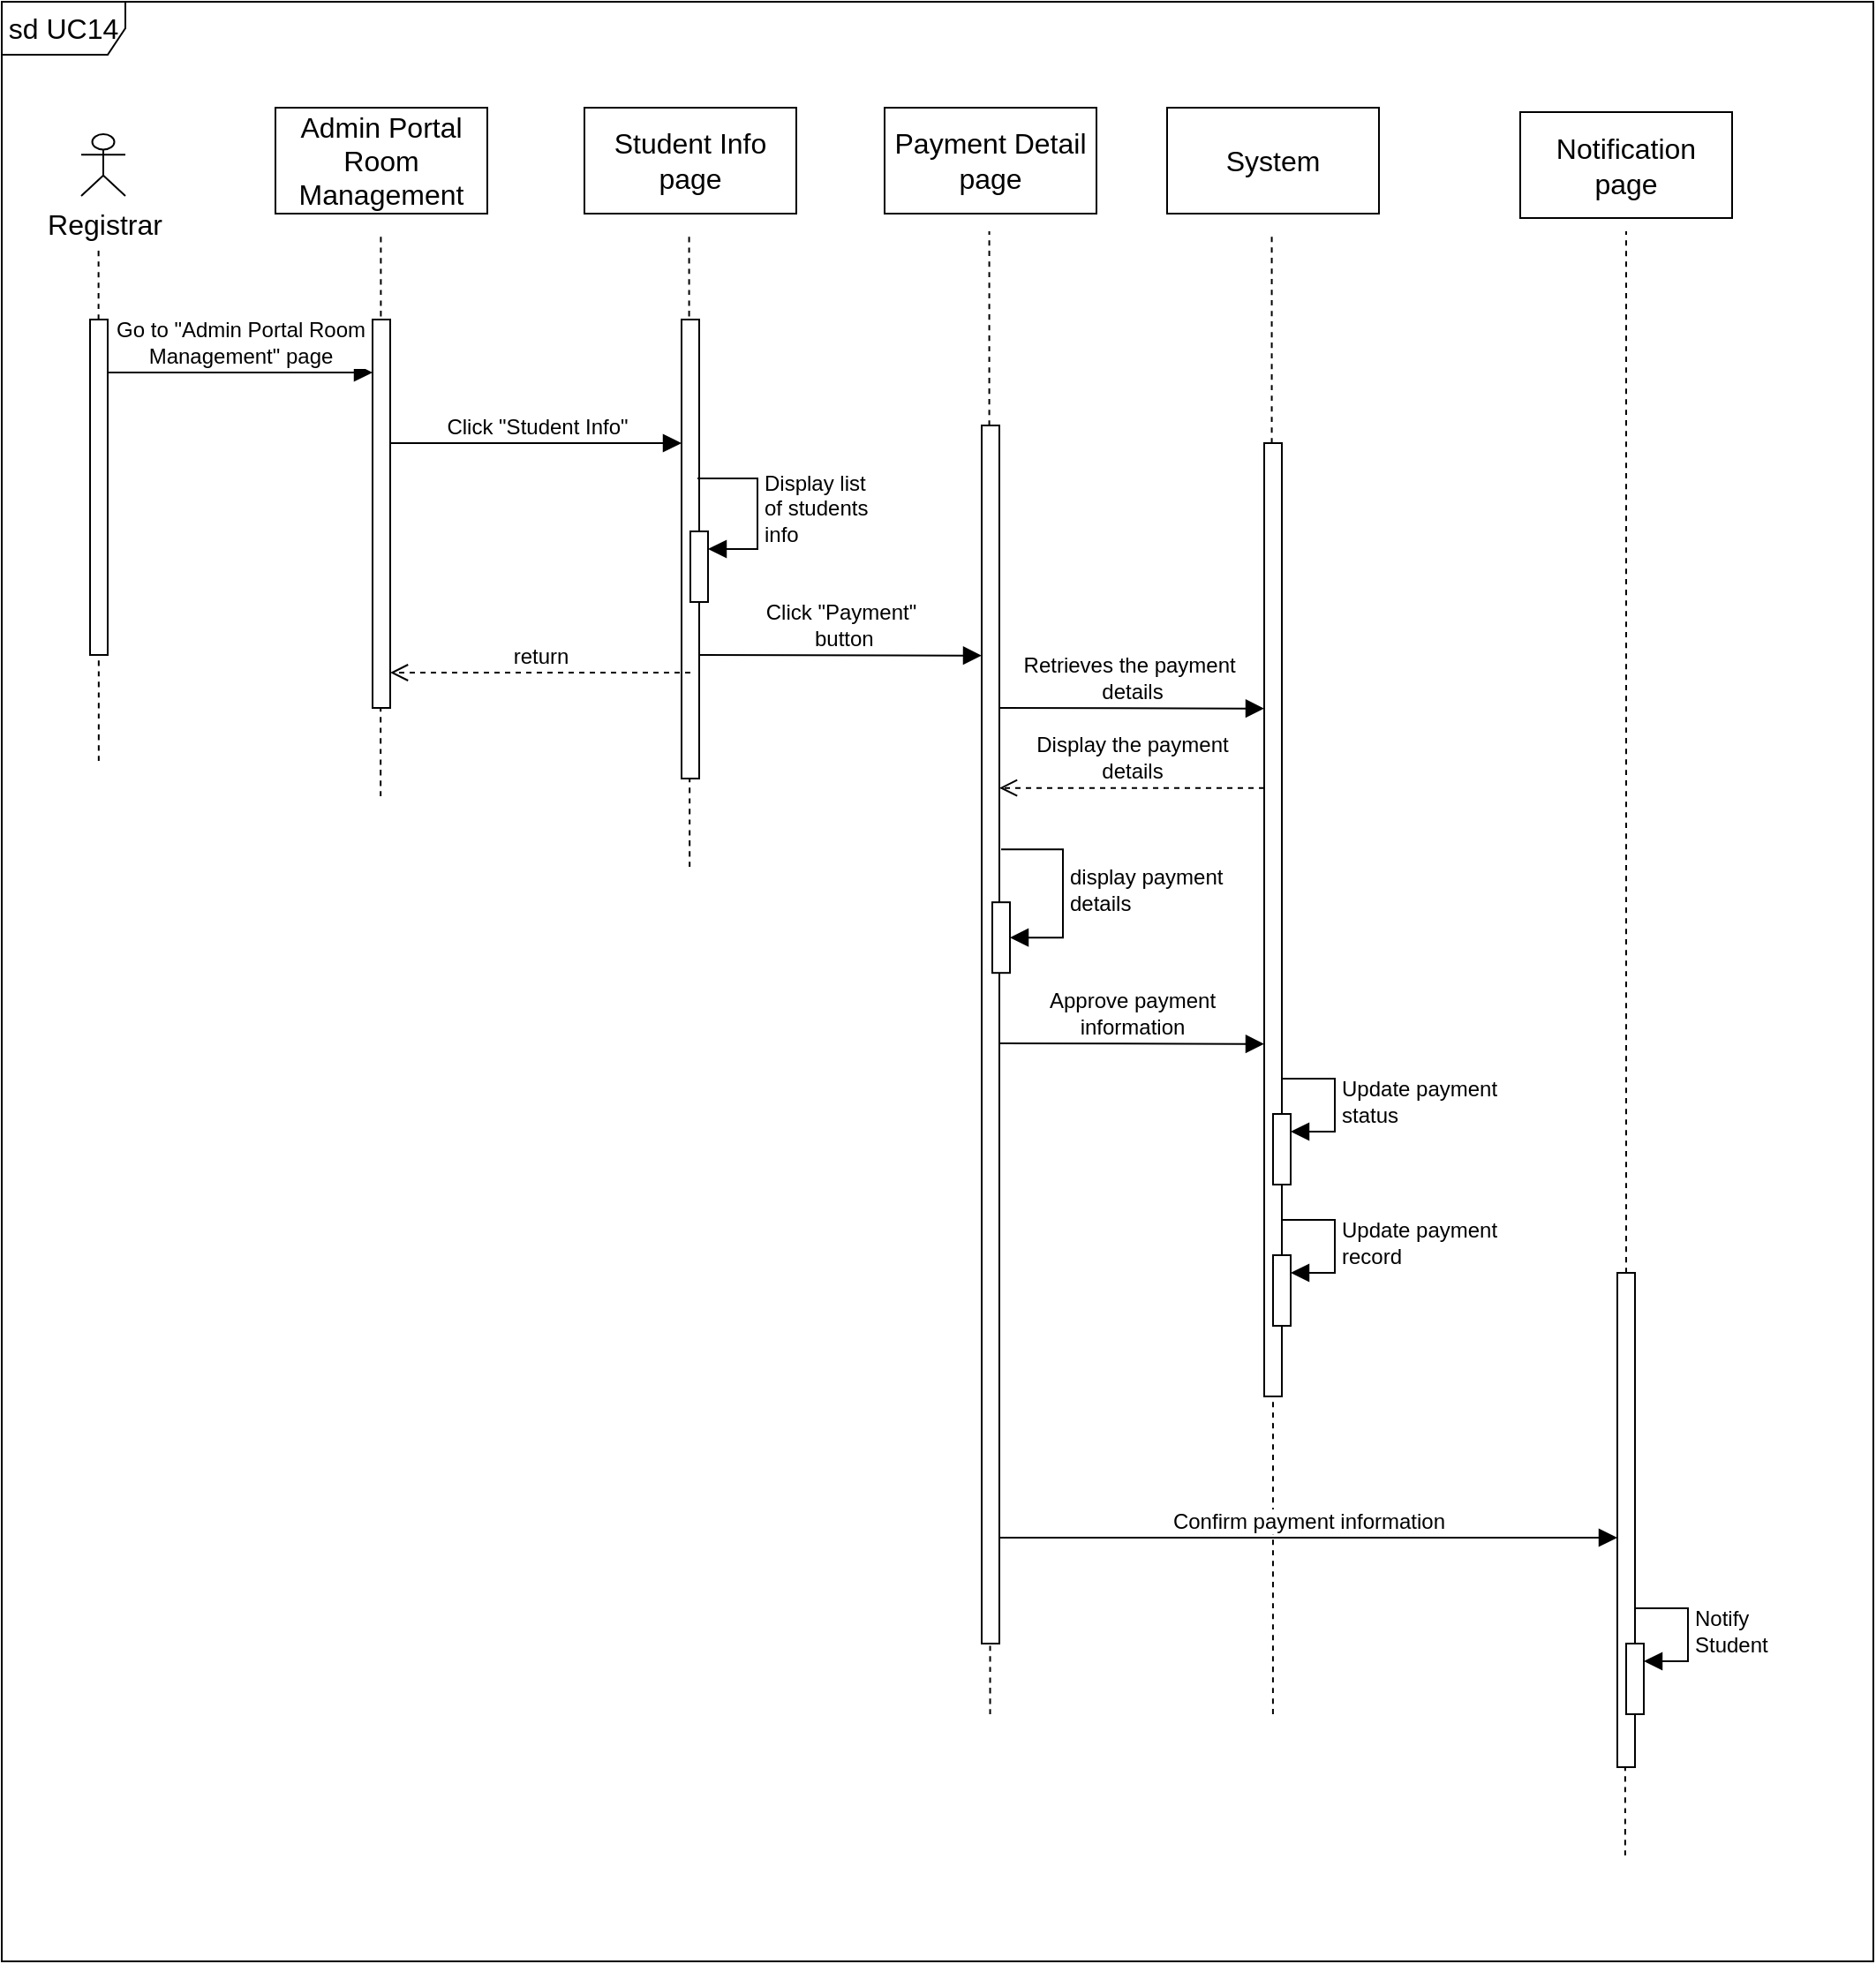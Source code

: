 <mxfile version="21.3.7" type="device">
  <diagram name="Page-1" id="2YBvvXClWsGukQMizWep">
    <mxGraphModel dx="802" dy="929" grid="1" gridSize="10" guides="1" tooltips="1" connect="1" arrows="1" fold="1" page="1" pageScale="1" pageWidth="850" pageHeight="1100" math="0" shadow="0">
      <root>
        <mxCell id="0" />
        <mxCell id="1" parent="0" />
        <mxCell id="eEOEgGMzsaSdzG_T69ij-72" value="" style="endArrow=none;dashed=1;html=1;rounded=0;fontSize=12;startSize=8;endSize=8;curved=1;" edge="1" parent="1">
          <mxGeometry width="50" height="50" relative="1" as="geometry">
            <mxPoint x="929.44" y="1150" as="sourcePoint" />
            <mxPoint x="929.44" y="1090" as="targetPoint" />
          </mxGeometry>
        </mxCell>
        <mxCell id="eEOEgGMzsaSdzG_T69ij-52" value="" style="endArrow=none;dashed=1;html=1;rounded=0;fontSize=12;startSize=8;endSize=8;curved=1;" edge="1" parent="1">
          <mxGeometry width="50" height="50" relative="1" as="geometry">
            <mxPoint x="569.77" y="1070" as="sourcePoint" />
            <mxPoint x="569.77" y="1010" as="targetPoint" />
          </mxGeometry>
        </mxCell>
        <mxCell id="eEOEgGMzsaSdzG_T69ij-53" value="" style="endArrow=none;dashed=1;html=1;rounded=0;fontSize=12;startSize=8;endSize=8;curved=1;exitX=0.333;exitY=0;exitDx=0;exitDy=0;exitPerimeter=0;" edge="1" parent="1">
          <mxGeometry width="50" height="50" relative="1" as="geometry">
            <mxPoint x="729.96" y="1070" as="sourcePoint" />
            <mxPoint x="730.0" y="880" as="targetPoint" />
          </mxGeometry>
        </mxCell>
        <mxCell id="eEOEgGMzsaSdzG_T69ij-13" value="" style="endArrow=none;dashed=1;html=1;rounded=0;fontSize=12;startSize=8;endSize=8;curved=1;" edge="1" parent="1">
          <mxGeometry width="50" height="50" relative="1" as="geometry">
            <mxPoint x="224.58" y="550" as="sourcePoint" />
            <mxPoint x="224.58" y="490" as="targetPoint" />
          </mxGeometry>
        </mxCell>
        <mxCell id="eEOEgGMzsaSdzG_T69ij-3" value="" style="endArrow=none;dashed=1;html=1;rounded=0;fontSize=12;startSize=8;endSize=8;curved=1;" edge="1" parent="1">
          <mxGeometry width="50" height="50" relative="1" as="geometry">
            <mxPoint x="64.81" y="280" as="sourcePoint" />
            <mxPoint x="64.81" y="240" as="targetPoint" />
          </mxGeometry>
        </mxCell>
        <mxCell id="eEOEgGMzsaSdzG_T69ij-6" value="Registrar" style="shape=umlActor;verticalLabelPosition=bottom;verticalAlign=top;html=1;fontSize=16;" vertex="1" parent="1">
          <mxGeometry x="55" y="175" width="25" height="35" as="geometry" />
        </mxCell>
        <mxCell id="eEOEgGMzsaSdzG_T69ij-8" value="" style="html=1;points=[];perimeter=orthogonalPerimeter;outlineConnect=0;targetShapes=umlLifeline;portConstraint=eastwest;newEdgeStyle={&quot;edgeStyle&quot;:&quot;elbowEdgeStyle&quot;,&quot;elbow&quot;:&quot;vertical&quot;,&quot;curved&quot;:0,&quot;rounded&quot;:0};fontSize=16;" vertex="1" parent="1">
          <mxGeometry x="60" y="280" width="10" height="190" as="geometry" />
        </mxCell>
        <mxCell id="eEOEgGMzsaSdzG_T69ij-9" value="" style="endArrow=none;dashed=1;html=1;rounded=0;fontSize=12;startSize=8;endSize=8;curved=1;" edge="1" parent="1">
          <mxGeometry width="50" height="50" relative="1" as="geometry">
            <mxPoint x="64.92" y="530" as="sourcePoint" />
            <mxPoint x="64.92" y="470" as="targetPoint" />
          </mxGeometry>
        </mxCell>
        <mxCell id="eEOEgGMzsaSdzG_T69ij-10" value="Admin Portal Room Management" style="html=1;whiteSpace=wrap;fontSize=16;" vertex="1" parent="1">
          <mxGeometry x="165" y="160" width="120" height="60" as="geometry" />
        </mxCell>
        <mxCell id="eEOEgGMzsaSdzG_T69ij-11" value="" style="endArrow=none;dashed=1;html=1;rounded=0;fontSize=12;startSize=8;endSize=8;curved=1;" edge="1" parent="1">
          <mxGeometry width="50" height="50" relative="1" as="geometry">
            <mxPoint x="224.7" y="290" as="sourcePoint" />
            <mxPoint x="224.7" y="230" as="targetPoint" />
          </mxGeometry>
        </mxCell>
        <mxCell id="eEOEgGMzsaSdzG_T69ij-12" value="" style="html=1;points=[];perimeter=orthogonalPerimeter;outlineConnect=0;targetShapes=umlLifeline;portConstraint=eastwest;newEdgeStyle={&quot;edgeStyle&quot;:&quot;elbowEdgeStyle&quot;,&quot;elbow&quot;:&quot;vertical&quot;,&quot;curved&quot;:0,&quot;rounded&quot;:0};fontSize=16;" vertex="1" parent="1">
          <mxGeometry x="220" y="280" width="10" height="220" as="geometry" />
        </mxCell>
        <mxCell id="eEOEgGMzsaSdzG_T69ij-19" value="Go to &quot;Admin Portal Room&lt;br&gt;Management&quot; page" style="html=1;verticalAlign=bottom;endArrow=block;edgeStyle=elbowEdgeStyle;elbow=vertical;curved=0;rounded=0;fontSize=12;startSize=8;endSize=8;" edge="1" parent="1" source="eEOEgGMzsaSdzG_T69ij-8" target="eEOEgGMzsaSdzG_T69ij-12">
          <mxGeometry width="80" relative="1" as="geometry">
            <mxPoint x="35" y="340" as="sourcePoint" />
            <mxPoint x="265" y="340" as="targetPoint" />
            <Array as="points">
              <mxPoint x="100" y="310" />
              <mxPoint x="110" y="300" />
              <mxPoint x="130" y="380" />
              <mxPoint x="55" y="320" />
            </Array>
          </mxGeometry>
        </mxCell>
        <mxCell id="eEOEgGMzsaSdzG_T69ij-21" value="Student Info page" style="html=1;whiteSpace=wrap;fontSize=16;" vertex="1" parent="1">
          <mxGeometry x="340" y="160" width="120" height="60" as="geometry" />
        </mxCell>
        <mxCell id="eEOEgGMzsaSdzG_T69ij-22" value="" style="endArrow=none;dashed=1;html=1;rounded=0;fontSize=12;startSize=8;endSize=8;curved=1;" edge="1" parent="1">
          <mxGeometry width="50" height="50" relative="1" as="geometry">
            <mxPoint x="399.58" y="590" as="sourcePoint" />
            <mxPoint x="399.58" y="530" as="targetPoint" />
          </mxGeometry>
        </mxCell>
        <mxCell id="eEOEgGMzsaSdzG_T69ij-23" value="" style="endArrow=none;dashed=1;html=1;rounded=0;fontSize=12;startSize=8;endSize=8;curved=1;" edge="1" parent="1">
          <mxGeometry width="50" height="50" relative="1" as="geometry">
            <mxPoint x="399.29" y="290" as="sourcePoint" />
            <mxPoint x="399.29" y="230" as="targetPoint" />
          </mxGeometry>
        </mxCell>
        <mxCell id="eEOEgGMzsaSdzG_T69ij-24" value="" style="html=1;points=[];perimeter=orthogonalPerimeter;outlineConnect=0;targetShapes=umlLifeline;portConstraint=eastwest;newEdgeStyle={&quot;edgeStyle&quot;:&quot;elbowEdgeStyle&quot;,&quot;elbow&quot;:&quot;vertical&quot;,&quot;curved&quot;:0,&quot;rounded&quot;:0};fontSize=16;" vertex="1" parent="1">
          <mxGeometry x="395" y="280" width="10" height="260" as="geometry" />
        </mxCell>
        <mxCell id="eEOEgGMzsaSdzG_T69ij-25" value="Click &quot;Student Info&quot;" style="html=1;verticalAlign=bottom;endArrow=block;edgeStyle=elbowEdgeStyle;elbow=vertical;curved=0;rounded=0;fontSize=12;startSize=8;endSize=8;" edge="1" parent="1" target="eEOEgGMzsaSdzG_T69ij-24">
          <mxGeometry width="80" relative="1" as="geometry">
            <mxPoint x="230" y="350" as="sourcePoint" />
            <mxPoint x="310" y="350" as="targetPoint" />
          </mxGeometry>
        </mxCell>
        <mxCell id="eEOEgGMzsaSdzG_T69ij-26" value="Payment Detail&lt;br&gt;page" style="html=1;whiteSpace=wrap;fontSize=16;" vertex="1" parent="1">
          <mxGeometry x="510" y="160" width="120" height="60" as="geometry" />
        </mxCell>
        <mxCell id="eEOEgGMzsaSdzG_T69ij-27" value="" style="endArrow=none;dashed=1;html=1;rounded=0;fontSize=12;startSize=8;endSize=8;curved=1;" edge="1" parent="1">
          <mxGeometry width="50" height="50" relative="1" as="geometry">
            <mxPoint x="569.58" y="640" as="sourcePoint" />
            <mxPoint x="569.58" y="580" as="targetPoint" />
          </mxGeometry>
        </mxCell>
        <mxCell id="eEOEgGMzsaSdzG_T69ij-28" value="" style="endArrow=none;dashed=1;html=1;rounded=0;fontSize=12;startSize=8;endSize=8;curved=1;" edge="1" parent="1" source="eEOEgGMzsaSdzG_T69ij-29">
          <mxGeometry width="50" height="50" relative="1" as="geometry">
            <mxPoint x="569.29" y="290" as="sourcePoint" />
            <mxPoint x="569.29" y="230" as="targetPoint" />
          </mxGeometry>
        </mxCell>
        <mxCell id="eEOEgGMzsaSdzG_T69ij-29" value="" style="html=1;points=[];perimeter=orthogonalPerimeter;outlineConnect=0;targetShapes=umlLifeline;portConstraint=eastwest;newEdgeStyle={&quot;edgeStyle&quot;:&quot;elbowEdgeStyle&quot;,&quot;elbow&quot;:&quot;vertical&quot;,&quot;curved&quot;:0,&quot;rounded&quot;:0};fontSize=16;" vertex="1" parent="1">
          <mxGeometry x="565" y="340" width="10" height="690" as="geometry" />
        </mxCell>
        <mxCell id="eEOEgGMzsaSdzG_T69ij-30" value="System" style="html=1;whiteSpace=wrap;fontSize=16;" vertex="1" parent="1">
          <mxGeometry x="670" y="160" width="120" height="60" as="geometry" />
        </mxCell>
        <mxCell id="eEOEgGMzsaSdzG_T69ij-31" value="" style="endArrow=none;dashed=1;html=1;rounded=0;fontSize=12;startSize=8;endSize=8;curved=1;" edge="1" parent="1">
          <mxGeometry width="50" height="50" relative="1" as="geometry">
            <mxPoint x="729.57" y="650" as="sourcePoint" />
            <mxPoint x="729.57" y="590" as="targetPoint" />
          </mxGeometry>
        </mxCell>
        <mxCell id="eEOEgGMzsaSdzG_T69ij-32" value="" style="endArrow=none;dashed=1;html=1;rounded=0;fontSize=12;startSize=8;endSize=8;curved=1;" edge="1" parent="1" source="eEOEgGMzsaSdzG_T69ij-33">
          <mxGeometry width="50" height="50" relative="1" as="geometry">
            <mxPoint x="729.29" y="290" as="sourcePoint" />
            <mxPoint x="729.29" y="230" as="targetPoint" />
          </mxGeometry>
        </mxCell>
        <mxCell id="eEOEgGMzsaSdzG_T69ij-33" value="" style="html=1;points=[];perimeter=orthogonalPerimeter;outlineConnect=0;targetShapes=umlLifeline;portConstraint=eastwest;newEdgeStyle={&quot;edgeStyle&quot;:&quot;elbowEdgeStyle&quot;,&quot;elbow&quot;:&quot;vertical&quot;,&quot;curved&quot;:0,&quot;rounded&quot;:0};fontSize=16;" vertex="1" parent="1">
          <mxGeometry x="725" y="350" width="10" height="540" as="geometry" />
        </mxCell>
        <mxCell id="eEOEgGMzsaSdzG_T69ij-34" value="" style="html=1;points=[];perimeter=orthogonalPerimeter;outlineConnect=0;targetShapes=umlLifeline;portConstraint=eastwest;newEdgeStyle={&quot;edgeStyle&quot;:&quot;elbowEdgeStyle&quot;,&quot;elbow&quot;:&quot;vertical&quot;,&quot;curved&quot;:0,&quot;rounded&quot;:0};fontSize=16;" vertex="1" parent="1">
          <mxGeometry x="400" y="400" width="10" height="40" as="geometry" />
        </mxCell>
        <mxCell id="eEOEgGMzsaSdzG_T69ij-35" value="Display list&lt;br&gt;of students&lt;br&gt;info" style="html=1;align=left;spacingLeft=2;endArrow=block;rounded=0;edgeStyle=orthogonalEdgeStyle;curved=0;rounded=0;fontSize=12;startSize=8;endSize=8;" edge="1" target="eEOEgGMzsaSdzG_T69ij-34" parent="1">
          <mxGeometry relative="1" as="geometry">
            <mxPoint x="404" y="370.0" as="sourcePoint" />
            <Array as="points">
              <mxPoint x="438" y="370" />
              <mxPoint x="438" y="410" />
            </Array>
          </mxGeometry>
        </mxCell>
        <mxCell id="eEOEgGMzsaSdzG_T69ij-37" value="return" style="html=1;verticalAlign=bottom;endArrow=open;dashed=1;endSize=8;edgeStyle=elbowEdgeStyle;elbow=vertical;curved=0;rounded=0;fontSize=12;" edge="1" parent="1" target="eEOEgGMzsaSdzG_T69ij-12">
          <mxGeometry relative="1" as="geometry">
            <mxPoint x="400" y="480" as="sourcePoint" />
            <mxPoint x="315" y="430.09" as="targetPoint" />
            <Array as="points">
              <mxPoint x="290" y="480" />
              <mxPoint x="290" y="390" />
            </Array>
          </mxGeometry>
        </mxCell>
        <mxCell id="eEOEgGMzsaSdzG_T69ij-45" value="sd UC14" style="shape=umlFrame;whiteSpace=wrap;html=1;pointerEvents=0;fontSize=16;width=70;height=30;" vertex="1" parent="1">
          <mxGeometry x="10" y="100" width="1060" height="1110" as="geometry" />
        </mxCell>
        <mxCell id="eEOEgGMzsaSdzG_T69ij-50" value="" style="html=1;points=[];perimeter=orthogonalPerimeter;outlineConnect=0;targetShapes=umlLifeline;portConstraint=eastwest;newEdgeStyle={&quot;edgeStyle&quot;:&quot;elbowEdgeStyle&quot;,&quot;elbow&quot;:&quot;vertical&quot;,&quot;curved&quot;:0,&quot;rounded&quot;:0};fontSize=16;" vertex="1" parent="1">
          <mxGeometry x="571" y="610.09" width="10" height="40" as="geometry" />
        </mxCell>
        <mxCell id="eEOEgGMzsaSdzG_T69ij-51" value="display payment&lt;br&gt;details" style="html=1;align=left;spacingLeft=2;endArrow=block;rounded=0;edgeStyle=orthogonalEdgeStyle;curved=0;rounded=0;fontSize=12;startSize=8;endSize=8;" edge="1" target="eEOEgGMzsaSdzG_T69ij-50" parent="1">
          <mxGeometry relative="1" as="geometry">
            <mxPoint x="576" y="580.09" as="sourcePoint" />
            <Array as="points">
              <mxPoint x="611" y="580.09" />
              <mxPoint x="611" y="630.09" />
            </Array>
          </mxGeometry>
        </mxCell>
        <mxCell id="eEOEgGMzsaSdzG_T69ij-58" value="Retrieves the payment&amp;nbsp;&lt;br&gt;details" style="html=1;verticalAlign=bottom;endArrow=block;edgeStyle=elbowEdgeStyle;elbow=vertical;curved=0;rounded=0;fontSize=12;startSize=8;endSize=8;" edge="1" parent="1">
          <mxGeometry x="-0.002" width="80" relative="1" as="geometry">
            <mxPoint x="575" y="500" as="sourcePoint" />
            <mxPoint x="725" y="500.34" as="targetPoint" />
            <Array as="points">
              <mxPoint x="690" y="500.34" />
              <mxPoint x="720" y="515.34" />
            </Array>
            <mxPoint as="offset" />
          </mxGeometry>
        </mxCell>
        <mxCell id="eEOEgGMzsaSdzG_T69ij-59" value="Display the payment&lt;br&gt;details" style="html=1;verticalAlign=bottom;endArrow=open;dashed=1;endSize=8;edgeStyle=elbowEdgeStyle;elbow=vertical;curved=0;rounded=0;fontSize=12;" edge="1" parent="1">
          <mxGeometry relative="1" as="geometry">
            <mxPoint x="725" y="545.34" as="sourcePoint" />
            <mxPoint x="575" y="545.34" as="targetPoint" />
            <Array as="points">
              <mxPoint x="710" y="545.34" />
              <mxPoint x="625" y="535.34" />
              <mxPoint x="625" y="445.34" />
            </Array>
          </mxGeometry>
        </mxCell>
        <mxCell id="eEOEgGMzsaSdzG_T69ij-60" value="Click &quot;Payment&quot;&lt;br&gt;&amp;nbsp;button" style="html=1;verticalAlign=bottom;endArrow=block;edgeStyle=elbowEdgeStyle;elbow=vertical;curved=0;rounded=0;fontSize=12;startSize=8;endSize=8;" edge="1" parent="1" target="eEOEgGMzsaSdzG_T69ij-29">
          <mxGeometry x="-0.002" width="80" relative="1" as="geometry">
            <mxPoint x="405" y="470" as="sourcePoint" />
            <mxPoint x="555" y="470.34" as="targetPoint" />
            <Array as="points">
              <mxPoint x="520" y="470.34" />
              <mxPoint x="550" y="485.34" />
            </Array>
            <mxPoint as="offset" />
          </mxGeometry>
        </mxCell>
        <mxCell id="eEOEgGMzsaSdzG_T69ij-61" value="Approve&amp;nbsp;payment&lt;br&gt;information" style="html=1;verticalAlign=bottom;endArrow=block;edgeStyle=elbowEdgeStyle;elbow=vertical;curved=0;rounded=0;fontSize=12;startSize=8;endSize=8;" edge="1" parent="1">
          <mxGeometry x="-0.002" width="80" relative="1" as="geometry">
            <mxPoint x="575" y="690" as="sourcePoint" />
            <mxPoint x="725" y="690.34" as="targetPoint" />
            <Array as="points">
              <mxPoint x="690" y="690.34" />
              <mxPoint x="720" y="705.34" />
            </Array>
            <mxPoint as="offset" />
          </mxGeometry>
        </mxCell>
        <mxCell id="eEOEgGMzsaSdzG_T69ij-62" value="" style="html=1;points=[];perimeter=orthogonalPerimeter;outlineConnect=0;targetShapes=umlLifeline;portConstraint=eastwest;newEdgeStyle={&quot;edgeStyle&quot;:&quot;elbowEdgeStyle&quot;,&quot;elbow&quot;:&quot;vertical&quot;,&quot;curved&quot;:0,&quot;rounded&quot;:0};fontSize=16;" vertex="1" parent="1">
          <mxGeometry x="730" y="730" width="10" height="40" as="geometry" />
        </mxCell>
        <mxCell id="eEOEgGMzsaSdzG_T69ij-63" value="Update payment&lt;br&gt;status" style="html=1;align=left;spacingLeft=2;endArrow=block;rounded=0;edgeStyle=orthogonalEdgeStyle;curved=0;rounded=0;fontSize=12;startSize=8;endSize=8;" edge="1" target="eEOEgGMzsaSdzG_T69ij-62" parent="1">
          <mxGeometry relative="1" as="geometry">
            <mxPoint x="735" y="710" as="sourcePoint" />
            <Array as="points">
              <mxPoint x="765" y="740" />
            </Array>
          </mxGeometry>
        </mxCell>
        <mxCell id="eEOEgGMzsaSdzG_T69ij-64" value="" style="html=1;points=[];perimeter=orthogonalPerimeter;outlineConnect=0;targetShapes=umlLifeline;portConstraint=eastwest;newEdgeStyle={&quot;edgeStyle&quot;:&quot;elbowEdgeStyle&quot;,&quot;elbow&quot;:&quot;vertical&quot;,&quot;curved&quot;:0,&quot;rounded&quot;:0};fontSize=16;" vertex="1" parent="1">
          <mxGeometry x="730" y="810" width="10" height="40" as="geometry" />
        </mxCell>
        <mxCell id="eEOEgGMzsaSdzG_T69ij-65" value="Update payment&lt;br&gt;record" style="html=1;align=left;spacingLeft=2;endArrow=block;rounded=0;edgeStyle=orthogonalEdgeStyle;curved=0;rounded=0;fontSize=12;startSize=8;endSize=8;" edge="1" target="eEOEgGMzsaSdzG_T69ij-64" parent="1">
          <mxGeometry relative="1" as="geometry">
            <mxPoint x="735" y="790" as="sourcePoint" />
            <Array as="points">
              <mxPoint x="765" y="820" />
            </Array>
          </mxGeometry>
        </mxCell>
        <mxCell id="eEOEgGMzsaSdzG_T69ij-66" value="Notification page" style="html=1;whiteSpace=wrap;fontSize=16;" vertex="1" parent="1">
          <mxGeometry x="870" y="162.5" width="120" height="60" as="geometry" />
        </mxCell>
        <mxCell id="eEOEgGMzsaSdzG_T69ij-70" value="" style="html=1;points=[];perimeter=orthogonalPerimeter;outlineConnect=0;targetShapes=umlLifeline;portConstraint=eastwest;newEdgeStyle={&quot;edgeStyle&quot;:&quot;elbowEdgeStyle&quot;,&quot;elbow&quot;:&quot;vertical&quot;,&quot;curved&quot;:0,&quot;rounded&quot;:0};fontSize=16;" vertex="1" parent="1">
          <mxGeometry x="925" y="820" width="10" height="280" as="geometry" />
        </mxCell>
        <mxCell id="eEOEgGMzsaSdzG_T69ij-71" value="" style="endArrow=none;dashed=1;html=1;rounded=0;fontSize=12;startSize=8;endSize=8;curved=1;" edge="1" parent="1" source="eEOEgGMzsaSdzG_T69ij-70">
          <mxGeometry width="50" height="50" relative="1" as="geometry">
            <mxPoint x="880" y="860" as="sourcePoint" />
            <mxPoint x="930" y="230" as="targetPoint" />
          </mxGeometry>
        </mxCell>
        <mxCell id="eEOEgGMzsaSdzG_T69ij-73" value="Confirm payment information" style="html=1;verticalAlign=bottom;endArrow=block;edgeStyle=elbowEdgeStyle;elbow=vertical;curved=0;rounded=0;fontSize=12;startSize=8;endSize=8;" edge="1" parent="1" source="eEOEgGMzsaSdzG_T69ij-29" target="eEOEgGMzsaSdzG_T69ij-70">
          <mxGeometry x="-0.002" width="80" relative="1" as="geometry">
            <mxPoint x="735" y="920" as="sourcePoint" />
            <mxPoint x="885" y="920.34" as="targetPoint" />
            <Array as="points">
              <mxPoint x="670" y="970" />
              <mxPoint x="790" y="960" />
              <mxPoint x="850" y="920.34" />
              <mxPoint x="880" y="935.34" />
            </Array>
            <mxPoint as="offset" />
          </mxGeometry>
        </mxCell>
        <mxCell id="eEOEgGMzsaSdzG_T69ij-75" value="" style="html=1;points=[];perimeter=orthogonalPerimeter;outlineConnect=0;targetShapes=umlLifeline;portConstraint=eastwest;newEdgeStyle={&quot;edgeStyle&quot;:&quot;elbowEdgeStyle&quot;,&quot;elbow&quot;:&quot;vertical&quot;,&quot;curved&quot;:0,&quot;rounded&quot;:0};fontSize=16;" vertex="1" parent="1">
          <mxGeometry x="930" y="1030" width="10" height="40" as="geometry" />
        </mxCell>
        <mxCell id="eEOEgGMzsaSdzG_T69ij-76" value="Notify&lt;br&gt;Student" style="html=1;align=left;spacingLeft=2;endArrow=block;rounded=0;edgeStyle=orthogonalEdgeStyle;curved=0;rounded=0;fontSize=12;startSize=8;endSize=8;" edge="1" target="eEOEgGMzsaSdzG_T69ij-75" parent="1">
          <mxGeometry relative="1" as="geometry">
            <mxPoint x="935" y="1010" as="sourcePoint" />
            <Array as="points">
              <mxPoint x="965" y="1040" />
            </Array>
          </mxGeometry>
        </mxCell>
      </root>
    </mxGraphModel>
  </diagram>
</mxfile>
